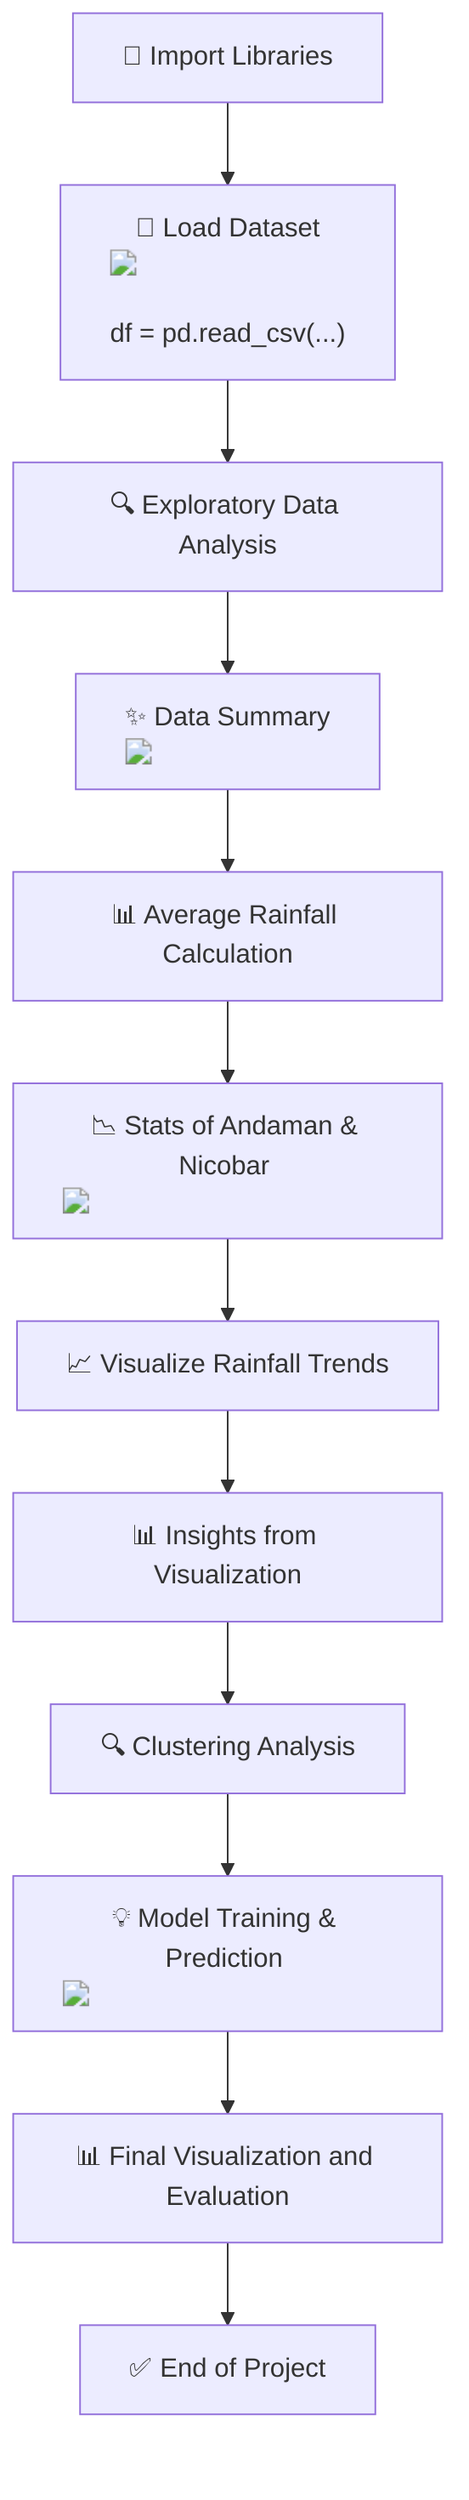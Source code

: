 flowchart TD
    A["📂 Import Libraries"] --> B["📄 Load Dataset <img src='dummy_plots/barplot_template.svg'/> <br/> df = pd.read_csv(...)"]
    B --> C["🔍 Exploratory Data Analysis"]
    C --> D["✨ Data Summary <img src='dummy_plots/boxplot_template.svg'/>"]
    D --> E["📊 Average Rainfall Calculation"]
    E --> F["📉 Stats of Andaman & Nicobar <img src='dummy_plots/hist_template.svg'/>"]
    F --> G["📈 Visualize Rainfall Trends"]
    G --> H["📊 Insights from Visualization"]
    H --> I["🔍 Clustering Analysis"]
    I --> J["💡 Model Training & Prediction <img src='icons/brain.svg'/>"]
    J --> K["📊 Final Visualization and Evaluation"]
    K --> L["✅ End of Project"]